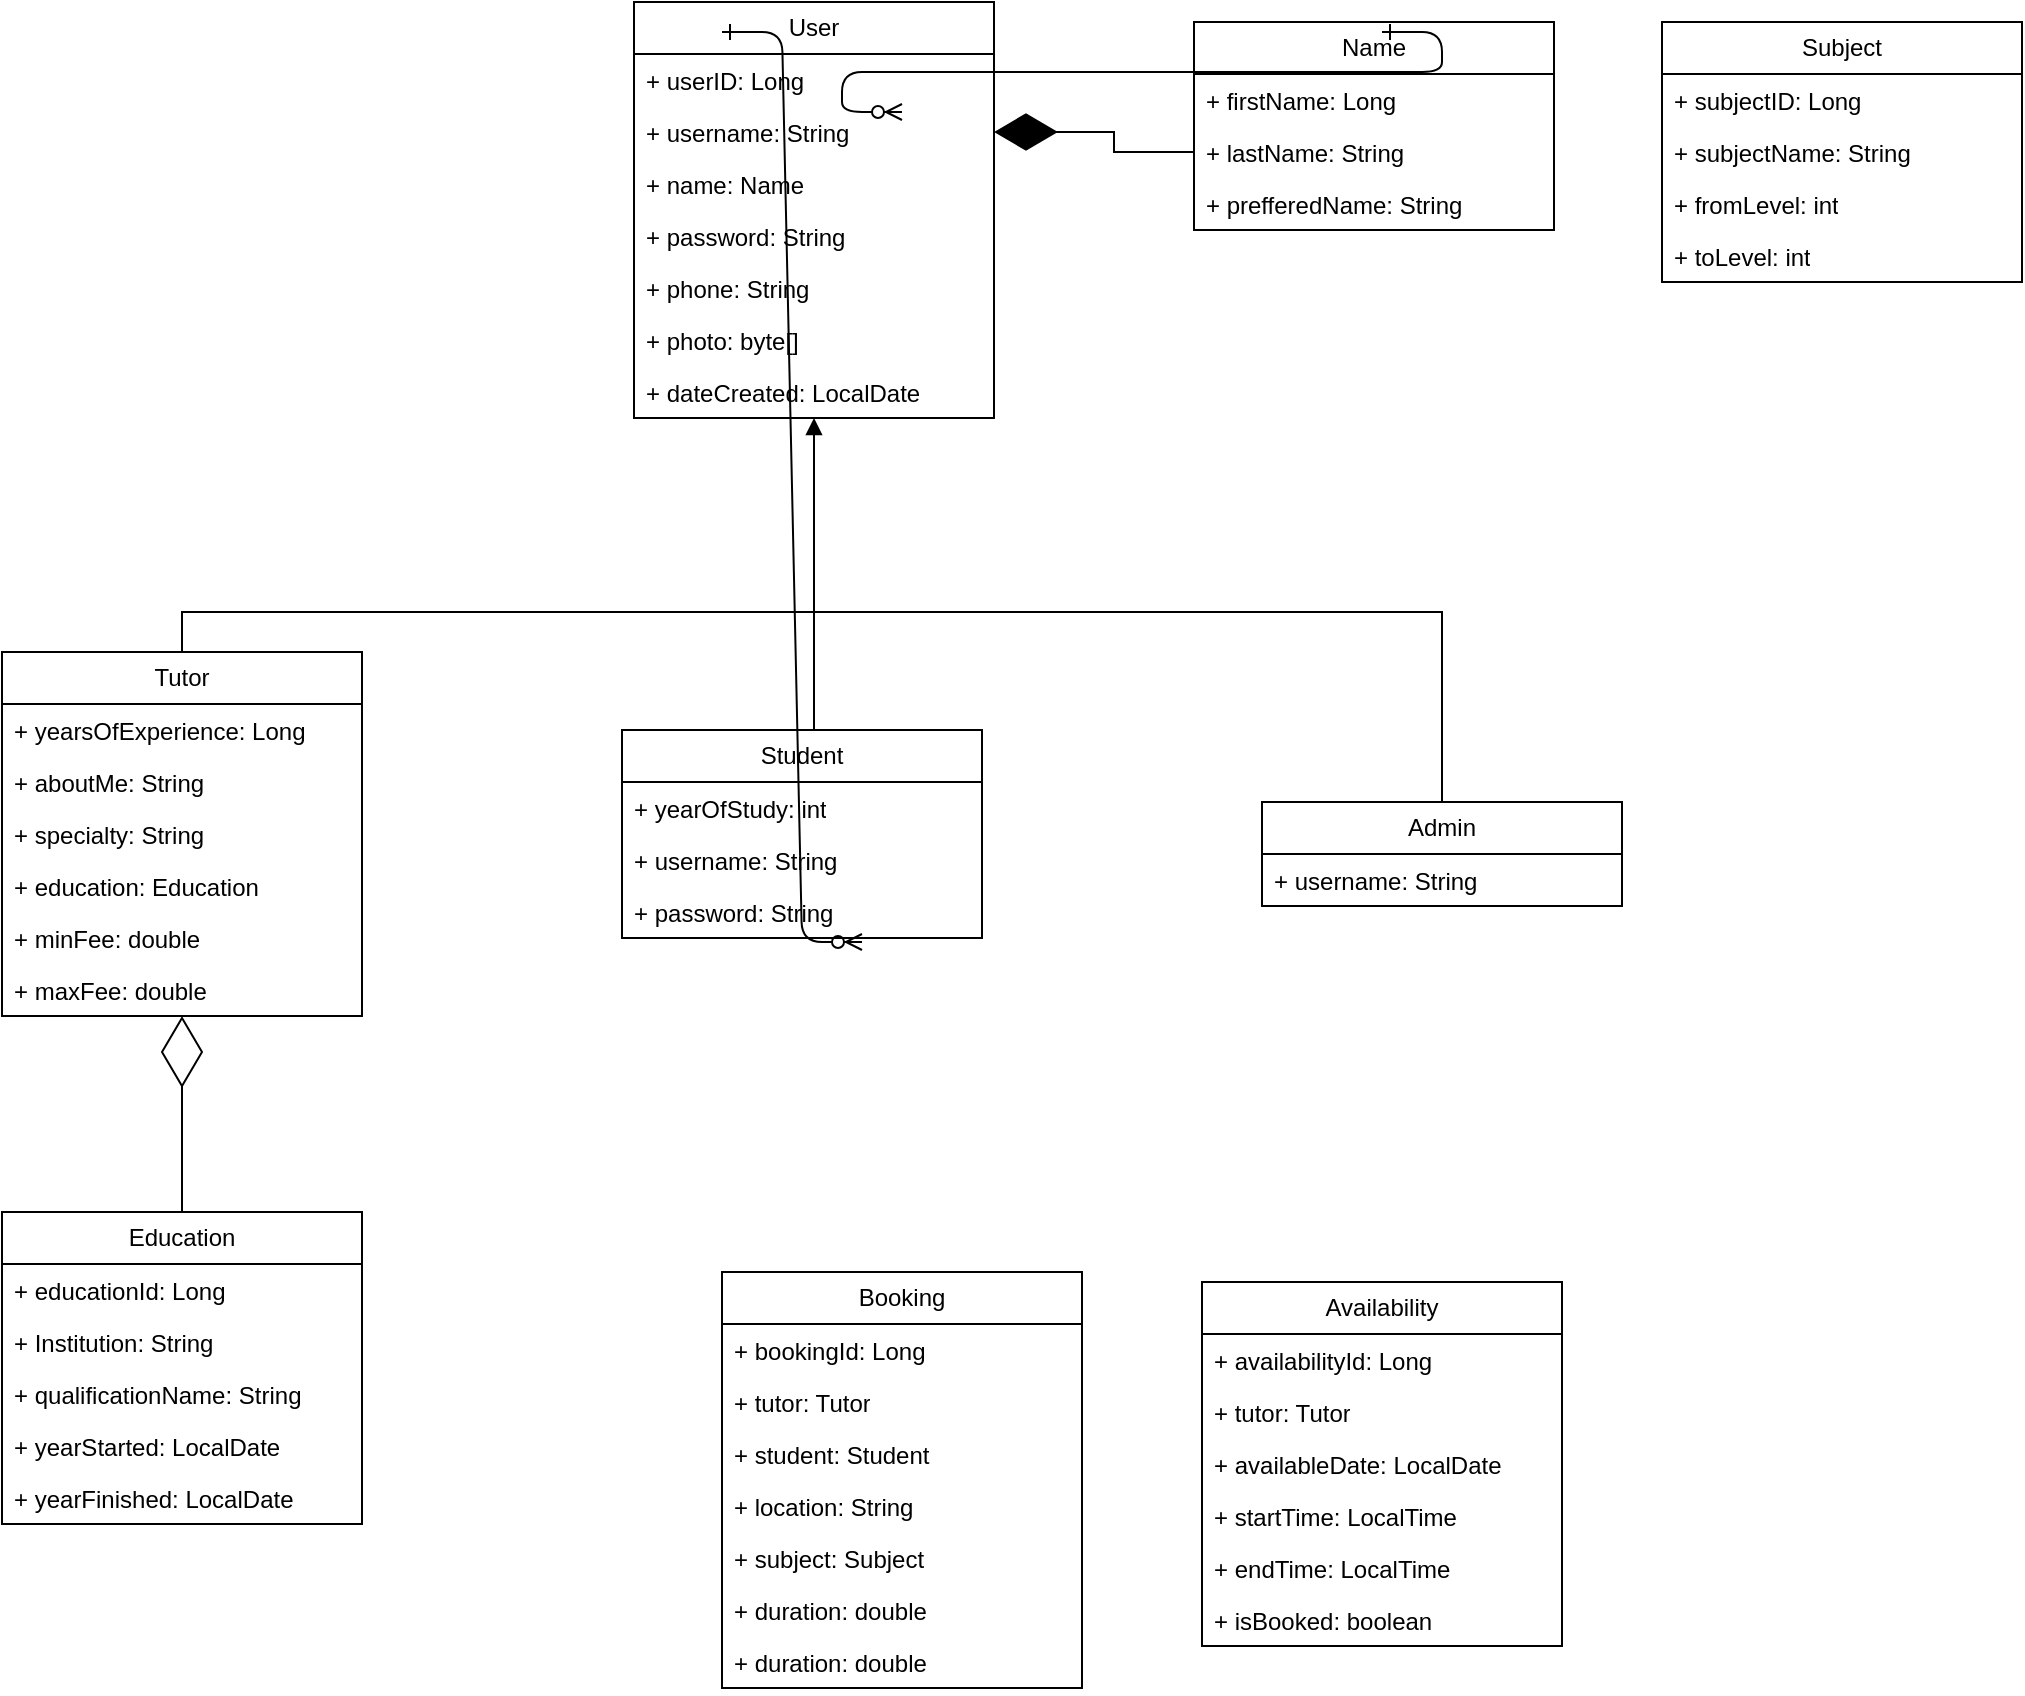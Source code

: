 <mxfile version="26.0.14">
  <diagram id="R2lEEEUBdFMjLlhIrx00" name="Page-1">
    <mxGraphModel dx="468" dy="870" grid="1" gridSize="10" guides="1" tooltips="1" connect="1" arrows="1" fold="1" page="1" pageScale="1" pageWidth="850" pageHeight="1100" math="0" shadow="0" extFonts="Permanent Marker^https://fonts.googleapis.com/css?family=Permanent+Marker">
      <root>
        <mxCell id="0" />
        <mxCell id="1" parent="0" />
        <mxCell id="C-vyLk0tnHw3VtMMgP7b-1" value="" style="edgeStyle=entityRelationEdgeStyle;endArrow=ERzeroToMany;startArrow=ERone;endFill=1;startFill=0;" parent="1" target="C-vyLk0tnHw3VtMMgP7b-6" edge="1">
          <mxGeometry width="100" height="100" relative="1" as="geometry">
            <mxPoint x="370" y="165" as="sourcePoint" />
            <mxPoint x="440" y="620" as="targetPoint" />
          </mxGeometry>
        </mxCell>
        <mxCell id="C-vyLk0tnHw3VtMMgP7b-12" value="" style="edgeStyle=entityRelationEdgeStyle;endArrow=ERzeroToMany;startArrow=ERone;endFill=1;startFill=0;" parent="1" target="C-vyLk0tnHw3VtMMgP7b-17" edge="1">
          <mxGeometry width="100" height="100" relative="1" as="geometry">
            <mxPoint x="700" y="165" as="sourcePoint" />
            <mxPoint x="460" y="205" as="targetPoint" />
          </mxGeometry>
        </mxCell>
        <mxCell id="Kp8IrU2oM8nuHVyXuGQP-1" value="" style="shape=partialRectangle;overflow=hidden;connectable=0;fillColor=none;top=0;left=0;bottom=0;right=0;" vertex="1" parent="1">
          <mxGeometry x="120" y="190" width="30" height="30" as="geometry">
            <mxRectangle width="30" height="30" as="alternateBounds" />
          </mxGeometry>
        </mxCell>
        <mxCell id="Kp8IrU2oM8nuHVyXuGQP-97" style="edgeStyle=orthogonalEdgeStyle;rounded=0;orthogonalLoop=1;jettySize=auto;html=1;endArrow=none;startFill=1;startArrow=block;" edge="1" parent="1" source="Kp8IrU2oM8nuHVyXuGQP-28" target="Kp8IrU2oM8nuHVyXuGQP-33">
          <mxGeometry relative="1" as="geometry">
            <mxPoint x="416" y="460" as="targetPoint" />
            <Array as="points">
              <mxPoint x="416" y="470" />
              <mxPoint x="416" y="470" />
            </Array>
          </mxGeometry>
        </mxCell>
        <mxCell id="Kp8IrU2oM8nuHVyXuGQP-28" value="User" style="swimlane;fontStyle=0;childLayout=stackLayout;horizontal=1;startSize=26;fillColor=none;horizontalStack=0;resizeParent=1;resizeParentMax=0;resizeLast=0;collapsible=1;marginBottom=0;whiteSpace=wrap;html=1;" vertex="1" parent="1">
          <mxGeometry x="326" y="150" width="180" height="208" as="geometry" />
        </mxCell>
        <mxCell id="Kp8IrU2oM8nuHVyXuGQP-29" value="+ userID: Long" style="text;strokeColor=none;fillColor=none;align=left;verticalAlign=top;spacingLeft=4;spacingRight=4;overflow=hidden;rotatable=0;points=[[0,0.5],[1,0.5]];portConstraint=eastwest;whiteSpace=wrap;html=1;" vertex="1" parent="Kp8IrU2oM8nuHVyXuGQP-28">
          <mxGeometry y="26" width="180" height="26" as="geometry" />
        </mxCell>
        <mxCell id="Kp8IrU2oM8nuHVyXuGQP-30" value="+ username: String" style="text;strokeColor=none;fillColor=none;align=left;verticalAlign=top;spacingLeft=4;spacingRight=4;overflow=hidden;rotatable=0;points=[[0,0.5],[1,0.5]];portConstraint=eastwest;whiteSpace=wrap;html=1;" vertex="1" parent="Kp8IrU2oM8nuHVyXuGQP-28">
          <mxGeometry y="52" width="180" height="26" as="geometry" />
        </mxCell>
        <mxCell id="Kp8IrU2oM8nuHVyXuGQP-49" value="+ name: Name" style="text;strokeColor=none;fillColor=none;align=left;verticalAlign=top;spacingLeft=4;spacingRight=4;overflow=hidden;rotatable=0;points=[[0,0.5],[1,0.5]];portConstraint=eastwest;whiteSpace=wrap;html=1;" vertex="1" parent="Kp8IrU2oM8nuHVyXuGQP-28">
          <mxGeometry y="78" width="180" height="26" as="geometry" />
        </mxCell>
        <mxCell id="Kp8IrU2oM8nuHVyXuGQP-31" value="+ password: String" style="text;strokeColor=none;fillColor=none;align=left;verticalAlign=top;spacingLeft=4;spacingRight=4;overflow=hidden;rotatable=0;points=[[0,0.5],[1,0.5]];portConstraint=eastwest;whiteSpace=wrap;html=1;" vertex="1" parent="Kp8IrU2oM8nuHVyXuGQP-28">
          <mxGeometry y="104" width="180" height="26" as="geometry" />
        </mxCell>
        <mxCell id="Kp8IrU2oM8nuHVyXuGQP-98" value="+ phone: String" style="text;strokeColor=none;fillColor=none;align=left;verticalAlign=top;spacingLeft=4;spacingRight=4;overflow=hidden;rotatable=0;points=[[0,0.5],[1,0.5]];portConstraint=eastwest;whiteSpace=wrap;html=1;" vertex="1" parent="Kp8IrU2oM8nuHVyXuGQP-28">
          <mxGeometry y="130" width="180" height="26" as="geometry" />
        </mxCell>
        <mxCell id="Kp8IrU2oM8nuHVyXuGQP-63" value="+ photo: byte[]" style="text;strokeColor=none;fillColor=none;align=left;verticalAlign=top;spacingLeft=4;spacingRight=4;overflow=hidden;rotatable=0;points=[[0,0.5],[1,0.5]];portConstraint=eastwest;whiteSpace=wrap;html=1;" vertex="1" parent="Kp8IrU2oM8nuHVyXuGQP-28">
          <mxGeometry y="156" width="180" height="26" as="geometry" />
        </mxCell>
        <mxCell id="Kp8IrU2oM8nuHVyXuGQP-56" value="+ dateCreated: LocalDate" style="text;strokeColor=none;fillColor=none;align=left;verticalAlign=top;spacingLeft=4;spacingRight=4;overflow=hidden;rotatable=0;points=[[0,0.5],[1,0.5]];portConstraint=eastwest;whiteSpace=wrap;html=1;" vertex="1" parent="Kp8IrU2oM8nuHVyXuGQP-28">
          <mxGeometry y="182" width="180" height="26" as="geometry" />
        </mxCell>
        <mxCell id="Kp8IrU2oM8nuHVyXuGQP-33" value="Student" style="swimlane;fontStyle=0;childLayout=stackLayout;horizontal=1;startSize=26;fillColor=none;horizontalStack=0;resizeParent=1;resizeParentMax=0;resizeLast=0;collapsible=1;marginBottom=0;whiteSpace=wrap;html=1;" vertex="1" parent="1">
          <mxGeometry x="320" y="514" width="180" height="104" as="geometry" />
        </mxCell>
        <mxCell id="Kp8IrU2oM8nuHVyXuGQP-34" value="+ yearOfStudy: int" style="text;strokeColor=none;fillColor=none;align=left;verticalAlign=top;spacingLeft=4;spacingRight=4;overflow=hidden;rotatable=0;points=[[0,0.5],[1,0.5]];portConstraint=eastwest;whiteSpace=wrap;html=1;" vertex="1" parent="Kp8IrU2oM8nuHVyXuGQP-33">
          <mxGeometry y="26" width="180" height="26" as="geometry" />
        </mxCell>
        <mxCell id="Kp8IrU2oM8nuHVyXuGQP-35" value="+ username: String" style="text;strokeColor=none;fillColor=none;align=left;verticalAlign=top;spacingLeft=4;spacingRight=4;overflow=hidden;rotatable=0;points=[[0,0.5],[1,0.5]];portConstraint=eastwest;whiteSpace=wrap;html=1;" vertex="1" parent="Kp8IrU2oM8nuHVyXuGQP-33">
          <mxGeometry y="52" width="180" height="26" as="geometry" />
        </mxCell>
        <mxCell id="Kp8IrU2oM8nuHVyXuGQP-36" value="+ password: String" style="text;strokeColor=none;fillColor=none;align=left;verticalAlign=top;spacingLeft=4;spacingRight=4;overflow=hidden;rotatable=0;points=[[0,0.5],[1,0.5]];portConstraint=eastwest;whiteSpace=wrap;html=1;" vertex="1" parent="Kp8IrU2oM8nuHVyXuGQP-33">
          <mxGeometry y="78" width="180" height="26" as="geometry" />
        </mxCell>
        <mxCell id="Kp8IrU2oM8nuHVyXuGQP-37" value="Admin" style="swimlane;fontStyle=0;childLayout=stackLayout;horizontal=1;startSize=26;fillColor=none;horizontalStack=0;resizeParent=1;resizeParentMax=0;resizeLast=0;collapsible=1;marginBottom=0;whiteSpace=wrap;html=1;" vertex="1" parent="1">
          <mxGeometry x="640" y="550" width="180" height="52" as="geometry" />
        </mxCell>
        <mxCell id="Kp8IrU2oM8nuHVyXuGQP-39" value="+ username: String" style="text;strokeColor=none;fillColor=none;align=left;verticalAlign=top;spacingLeft=4;spacingRight=4;overflow=hidden;rotatable=0;points=[[0,0.5],[1,0.5]];portConstraint=eastwest;whiteSpace=wrap;html=1;" vertex="1" parent="Kp8IrU2oM8nuHVyXuGQP-37">
          <mxGeometry y="26" width="180" height="26" as="geometry" />
        </mxCell>
        <mxCell id="Kp8IrU2oM8nuHVyXuGQP-85" style="edgeStyle=orthogonalEdgeStyle;rounded=0;orthogonalLoop=1;jettySize=auto;html=1;entryX=0.5;entryY=0;entryDx=0;entryDy=0;endArrow=none;startFill=0;startArrow=diamondThin;targetPerimeterSpacing=8;sourcePerimeterSpacing=0;startSize=33;" edge="1" parent="1" source="Kp8IrU2oM8nuHVyXuGQP-41" target="Kp8IrU2oM8nuHVyXuGQP-64">
          <mxGeometry relative="1" as="geometry" />
        </mxCell>
        <mxCell id="Kp8IrU2oM8nuHVyXuGQP-96" style="edgeStyle=orthogonalEdgeStyle;rounded=0;orthogonalLoop=1;jettySize=auto;html=1;exitX=0.5;exitY=0;exitDx=0;exitDy=0;entryX=0.5;entryY=0;entryDx=0;entryDy=0;endArrow=none;startFill=0;" edge="1" parent="1" source="Kp8IrU2oM8nuHVyXuGQP-41" target="Kp8IrU2oM8nuHVyXuGQP-37">
          <mxGeometry relative="1" as="geometry">
            <mxPoint x="100" y="460" as="sourcePoint" />
            <mxPoint x="730" y="535" as="targetPoint" />
          </mxGeometry>
        </mxCell>
        <mxCell id="Kp8IrU2oM8nuHVyXuGQP-41" value="Tutor" style="swimlane;fontStyle=0;childLayout=stackLayout;horizontal=1;startSize=26;fillColor=none;horizontalStack=0;resizeParent=1;resizeParentMax=0;resizeLast=0;collapsible=1;marginBottom=0;whiteSpace=wrap;html=1;" vertex="1" parent="1">
          <mxGeometry x="10" y="475" width="180" height="182" as="geometry" />
        </mxCell>
        <mxCell id="Kp8IrU2oM8nuHVyXuGQP-42" value="+ yearsOfExperience: Long" style="text;strokeColor=none;fillColor=none;align=left;verticalAlign=top;spacingLeft=4;spacingRight=4;overflow=hidden;rotatable=0;points=[[0,0.5],[1,0.5]];portConstraint=eastwest;whiteSpace=wrap;html=1;" vertex="1" parent="Kp8IrU2oM8nuHVyXuGQP-41">
          <mxGeometry y="26" width="180" height="26" as="geometry" />
        </mxCell>
        <mxCell id="Kp8IrU2oM8nuHVyXuGQP-43" value="+ aboutMe: String" style="text;strokeColor=none;fillColor=none;align=left;verticalAlign=top;spacingLeft=4;spacingRight=4;overflow=hidden;rotatable=0;points=[[0,0.5],[1,0.5]];portConstraint=eastwest;whiteSpace=wrap;html=1;" vertex="1" parent="Kp8IrU2oM8nuHVyXuGQP-41">
          <mxGeometry y="52" width="180" height="26" as="geometry" />
        </mxCell>
        <mxCell id="Kp8IrU2oM8nuHVyXuGQP-79" value="+ specialty: String" style="text;strokeColor=none;fillColor=none;align=left;verticalAlign=top;spacingLeft=4;spacingRight=4;overflow=hidden;rotatable=0;points=[[0,0.5],[1,0.5]];portConstraint=eastwest;whiteSpace=wrap;html=1;" vertex="1" parent="Kp8IrU2oM8nuHVyXuGQP-41">
          <mxGeometry y="78" width="180" height="26" as="geometry" />
        </mxCell>
        <mxCell id="Kp8IrU2oM8nuHVyXuGQP-70" value="+ education: Education" style="text;strokeColor=none;fillColor=none;align=left;verticalAlign=top;spacingLeft=4;spacingRight=4;overflow=hidden;rotatable=0;points=[[0,0.5],[1,0.5]];portConstraint=eastwest;whiteSpace=wrap;html=1;" vertex="1" parent="Kp8IrU2oM8nuHVyXuGQP-41">
          <mxGeometry y="104" width="180" height="26" as="geometry" />
        </mxCell>
        <mxCell id="Kp8IrU2oM8nuHVyXuGQP-80" value="+ minFee: double" style="text;strokeColor=none;fillColor=none;align=left;verticalAlign=top;spacingLeft=4;spacingRight=4;overflow=hidden;rotatable=0;points=[[0,0.5],[1,0.5]];portConstraint=eastwest;whiteSpace=wrap;html=1;" vertex="1" parent="Kp8IrU2oM8nuHVyXuGQP-41">
          <mxGeometry y="130" width="180" height="26" as="geometry" />
        </mxCell>
        <mxCell id="Kp8IrU2oM8nuHVyXuGQP-81" value="+ maxFee: double" style="text;strokeColor=none;fillColor=none;align=left;verticalAlign=top;spacingLeft=4;spacingRight=4;overflow=hidden;rotatable=0;points=[[0,0.5],[1,0.5]];portConstraint=eastwest;whiteSpace=wrap;html=1;" vertex="1" parent="Kp8IrU2oM8nuHVyXuGQP-41">
          <mxGeometry y="156" width="180" height="26" as="geometry" />
        </mxCell>
        <mxCell id="Kp8IrU2oM8nuHVyXuGQP-45" value="Subject" style="swimlane;fontStyle=0;childLayout=stackLayout;horizontal=1;startSize=26;fillColor=none;horizontalStack=0;resizeParent=1;resizeParentMax=0;resizeLast=0;collapsible=1;marginBottom=0;whiteSpace=wrap;html=1;" vertex="1" parent="1">
          <mxGeometry x="840" y="160" width="180" height="130" as="geometry" />
        </mxCell>
        <mxCell id="Kp8IrU2oM8nuHVyXuGQP-46" value="+ subjectID: Long" style="text;strokeColor=none;fillColor=none;align=left;verticalAlign=top;spacingLeft=4;spacingRight=4;overflow=hidden;rotatable=0;points=[[0,0.5],[1,0.5]];portConstraint=eastwest;whiteSpace=wrap;html=1;" vertex="1" parent="Kp8IrU2oM8nuHVyXuGQP-45">
          <mxGeometry y="26" width="180" height="26" as="geometry" />
        </mxCell>
        <mxCell id="Kp8IrU2oM8nuHVyXuGQP-77" value="+ subjectName: String" style="text;strokeColor=none;fillColor=none;align=left;verticalAlign=top;spacingLeft=4;spacingRight=4;overflow=hidden;rotatable=0;points=[[0,0.5],[1,0.5]];portConstraint=eastwest;whiteSpace=wrap;html=1;" vertex="1" parent="Kp8IrU2oM8nuHVyXuGQP-45">
          <mxGeometry y="52" width="180" height="26" as="geometry" />
        </mxCell>
        <mxCell id="Kp8IrU2oM8nuHVyXuGQP-71" value="+ fromLevel: int" style="text;strokeColor=none;fillColor=none;align=left;verticalAlign=top;spacingLeft=4;spacingRight=4;overflow=hidden;rotatable=0;points=[[0,0.5],[1,0.5]];portConstraint=eastwest;whiteSpace=wrap;html=1;" vertex="1" parent="Kp8IrU2oM8nuHVyXuGQP-45">
          <mxGeometry y="78" width="180" height="26" as="geometry" />
        </mxCell>
        <mxCell id="Kp8IrU2oM8nuHVyXuGQP-78" value="+ toLevel: int" style="text;strokeColor=none;fillColor=none;align=left;verticalAlign=top;spacingLeft=4;spacingRight=4;overflow=hidden;rotatable=0;points=[[0,0.5],[1,0.5]];portConstraint=eastwest;whiteSpace=wrap;html=1;" vertex="1" parent="Kp8IrU2oM8nuHVyXuGQP-45">
          <mxGeometry y="104" width="180" height="26" as="geometry" />
        </mxCell>
        <mxCell id="Kp8IrU2oM8nuHVyXuGQP-50" value="Name" style="swimlane;fontStyle=0;childLayout=stackLayout;horizontal=1;startSize=26;fillColor=none;horizontalStack=0;resizeParent=1;resizeParentMax=0;resizeLast=0;collapsible=1;marginBottom=0;whiteSpace=wrap;html=1;" vertex="1" parent="1">
          <mxGeometry x="606" y="160" width="180" height="104" as="geometry" />
        </mxCell>
        <mxCell id="Kp8IrU2oM8nuHVyXuGQP-51" value="+ firstName: Long" style="text;strokeColor=none;fillColor=none;align=left;verticalAlign=top;spacingLeft=4;spacingRight=4;overflow=hidden;rotatable=0;points=[[0,0.5],[1,0.5]];portConstraint=eastwest;whiteSpace=wrap;html=1;" vertex="1" parent="Kp8IrU2oM8nuHVyXuGQP-50">
          <mxGeometry y="26" width="180" height="26" as="geometry" />
        </mxCell>
        <mxCell id="Kp8IrU2oM8nuHVyXuGQP-52" value="+ lastName: String" style="text;strokeColor=none;fillColor=none;align=left;verticalAlign=top;spacingLeft=4;spacingRight=4;overflow=hidden;rotatable=0;points=[[0,0.5],[1,0.5]];portConstraint=eastwest;whiteSpace=wrap;html=1;" vertex="1" parent="Kp8IrU2oM8nuHVyXuGQP-50">
          <mxGeometry y="52" width="180" height="26" as="geometry" />
        </mxCell>
        <mxCell id="Kp8IrU2oM8nuHVyXuGQP-53" value="+ prefferedName: String" style="text;strokeColor=none;fillColor=none;align=left;verticalAlign=top;spacingLeft=4;spacingRight=4;overflow=hidden;rotatable=0;points=[[0,0.5],[1,0.5]];portConstraint=eastwest;whiteSpace=wrap;html=1;" vertex="1" parent="Kp8IrU2oM8nuHVyXuGQP-50">
          <mxGeometry y="78" width="180" height="26" as="geometry" />
        </mxCell>
        <mxCell id="Kp8IrU2oM8nuHVyXuGQP-55" style="edgeStyle=orthogonalEdgeStyle;rounded=0;orthogonalLoop=1;jettySize=auto;html=1;entryX=1;entryY=0.5;entryDx=0;entryDy=0;endArrow=diamondThin;endFill=1;endSize=29;" edge="1" parent="1" source="Kp8IrU2oM8nuHVyXuGQP-52" target="Kp8IrU2oM8nuHVyXuGQP-30">
          <mxGeometry relative="1" as="geometry" />
        </mxCell>
        <mxCell id="Kp8IrU2oM8nuHVyXuGQP-57" value="Booking" style="swimlane;fontStyle=0;childLayout=stackLayout;horizontal=1;startSize=26;fillColor=none;horizontalStack=0;resizeParent=1;resizeParentMax=0;resizeLast=0;collapsible=1;marginBottom=0;whiteSpace=wrap;html=1;" vertex="1" parent="1">
          <mxGeometry x="370" y="785" width="180" height="208" as="geometry" />
        </mxCell>
        <mxCell id="Kp8IrU2oM8nuHVyXuGQP-58" value="+ bookingId: Long" style="text;strokeColor=none;fillColor=none;align=left;verticalAlign=top;spacingLeft=4;spacingRight=4;overflow=hidden;rotatable=0;points=[[0,0.5],[1,0.5]];portConstraint=eastwest;whiteSpace=wrap;html=1;" vertex="1" parent="Kp8IrU2oM8nuHVyXuGQP-57">
          <mxGeometry y="26" width="180" height="26" as="geometry" />
        </mxCell>
        <mxCell id="Kp8IrU2oM8nuHVyXuGQP-59" value="+ tutor: Tutor" style="text;strokeColor=none;fillColor=none;align=left;verticalAlign=top;spacingLeft=4;spacingRight=4;overflow=hidden;rotatable=0;points=[[0,0.5],[1,0.5]];portConstraint=eastwest;whiteSpace=wrap;html=1;" vertex="1" parent="Kp8IrU2oM8nuHVyXuGQP-57">
          <mxGeometry y="52" width="180" height="26" as="geometry" />
        </mxCell>
        <mxCell id="Kp8IrU2oM8nuHVyXuGQP-62" value="+ student: Student" style="text;strokeColor=none;fillColor=none;align=left;verticalAlign=top;spacingLeft=4;spacingRight=4;overflow=hidden;rotatable=0;points=[[0,0.5],[1,0.5]];portConstraint=eastwest;whiteSpace=wrap;html=1;" vertex="1" parent="Kp8IrU2oM8nuHVyXuGQP-57">
          <mxGeometry y="78" width="180" height="26" as="geometry" />
        </mxCell>
        <mxCell id="Kp8IrU2oM8nuHVyXuGQP-60" value="+ location: String" style="text;strokeColor=none;fillColor=none;align=left;verticalAlign=top;spacingLeft=4;spacingRight=4;overflow=hidden;rotatable=0;points=[[0,0.5],[1,0.5]];portConstraint=eastwest;whiteSpace=wrap;html=1;" vertex="1" parent="Kp8IrU2oM8nuHVyXuGQP-57">
          <mxGeometry y="104" width="180" height="26" as="geometry" />
        </mxCell>
        <mxCell id="Kp8IrU2oM8nuHVyXuGQP-86" value="+ subject: Subject" style="text;strokeColor=none;fillColor=none;align=left;verticalAlign=top;spacingLeft=4;spacingRight=4;overflow=hidden;rotatable=0;points=[[0,0.5],[1,0.5]];portConstraint=eastwest;whiteSpace=wrap;html=1;" vertex="1" parent="Kp8IrU2oM8nuHVyXuGQP-57">
          <mxGeometry y="130" width="180" height="26" as="geometry" />
        </mxCell>
        <mxCell id="Kp8IrU2oM8nuHVyXuGQP-61" value="+ duration: double" style="text;strokeColor=none;fillColor=none;align=left;verticalAlign=top;spacingLeft=4;spacingRight=4;overflow=hidden;rotatable=0;points=[[0,0.5],[1,0.5]];portConstraint=eastwest;whiteSpace=wrap;html=1;" vertex="1" parent="Kp8IrU2oM8nuHVyXuGQP-57">
          <mxGeometry y="156" width="180" height="26" as="geometry" />
        </mxCell>
        <mxCell id="Kp8IrU2oM8nuHVyXuGQP-87" value="+ duration: double" style="text;strokeColor=none;fillColor=none;align=left;verticalAlign=top;spacingLeft=4;spacingRight=4;overflow=hidden;rotatable=0;points=[[0,0.5],[1,0.5]];portConstraint=eastwest;whiteSpace=wrap;html=1;" vertex="1" parent="Kp8IrU2oM8nuHVyXuGQP-57">
          <mxGeometry y="182" width="180" height="26" as="geometry" />
        </mxCell>
        <mxCell id="Kp8IrU2oM8nuHVyXuGQP-64" value="Education" style="swimlane;fontStyle=0;childLayout=stackLayout;horizontal=1;startSize=26;fillColor=none;horizontalStack=0;resizeParent=1;resizeParentMax=0;resizeLast=0;collapsible=1;marginBottom=0;whiteSpace=wrap;html=1;" vertex="1" parent="1">
          <mxGeometry x="10" y="755" width="180" height="156" as="geometry" />
        </mxCell>
        <mxCell id="Kp8IrU2oM8nuHVyXuGQP-65" value="+ educationId: Long" style="text;strokeColor=none;fillColor=none;align=left;verticalAlign=top;spacingLeft=4;spacingRight=4;overflow=hidden;rotatable=0;points=[[0,0.5],[1,0.5]];portConstraint=eastwest;whiteSpace=wrap;html=1;" vertex="1" parent="Kp8IrU2oM8nuHVyXuGQP-64">
          <mxGeometry y="26" width="180" height="26" as="geometry" />
        </mxCell>
        <mxCell id="Kp8IrU2oM8nuHVyXuGQP-66" value="+ Institution: String" style="text;strokeColor=none;fillColor=none;align=left;verticalAlign=top;spacingLeft=4;spacingRight=4;overflow=hidden;rotatable=0;points=[[0,0.5],[1,0.5]];portConstraint=eastwest;whiteSpace=wrap;html=1;" vertex="1" parent="Kp8IrU2oM8nuHVyXuGQP-64">
          <mxGeometry y="52" width="180" height="26" as="geometry" />
        </mxCell>
        <mxCell id="Kp8IrU2oM8nuHVyXuGQP-69" value="+ qualificationName: String" style="text;strokeColor=none;fillColor=none;align=left;verticalAlign=top;spacingLeft=4;spacingRight=4;overflow=hidden;rotatable=0;points=[[0,0.5],[1,0.5]];portConstraint=eastwest;whiteSpace=wrap;html=1;" vertex="1" parent="Kp8IrU2oM8nuHVyXuGQP-64">
          <mxGeometry y="78" width="180" height="26" as="geometry" />
        </mxCell>
        <mxCell id="Kp8IrU2oM8nuHVyXuGQP-67" value="+ yearStarted: LocalDate" style="text;strokeColor=none;fillColor=none;align=left;verticalAlign=top;spacingLeft=4;spacingRight=4;overflow=hidden;rotatable=0;points=[[0,0.5],[1,0.5]];portConstraint=eastwest;whiteSpace=wrap;html=1;" vertex="1" parent="Kp8IrU2oM8nuHVyXuGQP-64">
          <mxGeometry y="104" width="180" height="26" as="geometry" />
        </mxCell>
        <mxCell id="Kp8IrU2oM8nuHVyXuGQP-68" value="+ yearFinished: LocalDate" style="text;strokeColor=none;fillColor=none;align=left;verticalAlign=top;spacingLeft=4;spacingRight=4;overflow=hidden;rotatable=0;points=[[0,0.5],[1,0.5]];portConstraint=eastwest;whiteSpace=wrap;html=1;" vertex="1" parent="Kp8IrU2oM8nuHVyXuGQP-64">
          <mxGeometry y="130" width="180" height="26" as="geometry" />
        </mxCell>
        <mxCell id="Kp8IrU2oM8nuHVyXuGQP-88" value="Availability" style="swimlane;fontStyle=0;childLayout=stackLayout;horizontal=1;startSize=26;fillColor=none;horizontalStack=0;resizeParent=1;resizeParentMax=0;resizeLast=0;collapsible=1;marginBottom=0;whiteSpace=wrap;html=1;" vertex="1" parent="1">
          <mxGeometry x="610" y="790" width="180" height="182" as="geometry" />
        </mxCell>
        <mxCell id="Kp8IrU2oM8nuHVyXuGQP-89" value="+ availabilityId: Long" style="text;strokeColor=none;fillColor=none;align=left;verticalAlign=top;spacingLeft=4;spacingRight=4;overflow=hidden;rotatable=0;points=[[0,0.5],[1,0.5]];portConstraint=eastwest;whiteSpace=wrap;html=1;" vertex="1" parent="Kp8IrU2oM8nuHVyXuGQP-88">
          <mxGeometry y="26" width="180" height="26" as="geometry" />
        </mxCell>
        <mxCell id="Kp8IrU2oM8nuHVyXuGQP-90" value="+ tutor: Tutor" style="text;strokeColor=none;fillColor=none;align=left;verticalAlign=top;spacingLeft=4;spacingRight=4;overflow=hidden;rotatable=0;points=[[0,0.5],[1,0.5]];portConstraint=eastwest;whiteSpace=wrap;html=1;" vertex="1" parent="Kp8IrU2oM8nuHVyXuGQP-88">
          <mxGeometry y="52" width="180" height="26" as="geometry" />
        </mxCell>
        <mxCell id="Kp8IrU2oM8nuHVyXuGQP-92" value="+ availableDate: LocalDate" style="text;strokeColor=none;fillColor=none;align=left;verticalAlign=top;spacingLeft=4;spacingRight=4;overflow=hidden;rotatable=0;points=[[0,0.5],[1,0.5]];portConstraint=eastwest;whiteSpace=wrap;html=1;" vertex="1" parent="Kp8IrU2oM8nuHVyXuGQP-88">
          <mxGeometry y="78" width="180" height="26" as="geometry" />
        </mxCell>
        <mxCell id="Kp8IrU2oM8nuHVyXuGQP-93" value="+ startTime: LocalTime" style="text;strokeColor=none;fillColor=none;align=left;verticalAlign=top;spacingLeft=4;spacingRight=4;overflow=hidden;rotatable=0;points=[[0,0.5],[1,0.5]];portConstraint=eastwest;whiteSpace=wrap;html=1;" vertex="1" parent="Kp8IrU2oM8nuHVyXuGQP-88">
          <mxGeometry y="104" width="180" height="26" as="geometry" />
        </mxCell>
        <mxCell id="Kp8IrU2oM8nuHVyXuGQP-94" value="+ endTime: LocalTime" style="text;strokeColor=none;fillColor=none;align=left;verticalAlign=top;spacingLeft=4;spacingRight=4;overflow=hidden;rotatable=0;points=[[0,0.5],[1,0.5]];portConstraint=eastwest;whiteSpace=wrap;html=1;" vertex="1" parent="Kp8IrU2oM8nuHVyXuGQP-88">
          <mxGeometry y="130" width="180" height="26" as="geometry" />
        </mxCell>
        <mxCell id="Kp8IrU2oM8nuHVyXuGQP-95" value="+ isBooked: boolean" style="text;strokeColor=none;fillColor=none;align=left;verticalAlign=top;spacingLeft=4;spacingRight=4;overflow=hidden;rotatable=0;points=[[0,0.5],[1,0.5]];portConstraint=eastwest;whiteSpace=wrap;html=1;" vertex="1" parent="Kp8IrU2oM8nuHVyXuGQP-88">
          <mxGeometry y="156" width="180" height="26" as="geometry" />
        </mxCell>
      </root>
    </mxGraphModel>
  </diagram>
</mxfile>
